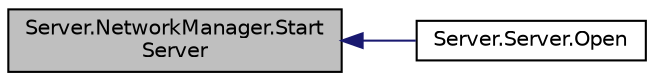 digraph "Server.NetworkManager.StartServer"
{
  edge [fontname="Helvetica",fontsize="10",labelfontname="Helvetica",labelfontsize="10"];
  node [fontname="Helvetica",fontsize="10",shape=record];
  rankdir="LR";
  Node5 [label="Server.NetworkManager.Start\lServer",height=0.2,width=0.4,color="black", fillcolor="grey75", style="filled", fontcolor="black"];
  Node5 -> Node6 [dir="back",color="midnightblue",fontsize="10",style="solid",fontname="Helvetica"];
  Node6 [label="Server.Server.Open",height=0.2,width=0.4,color="black", fillcolor="white", style="filled",URL="$class_server_1_1_server.html#a16a01fa77c0292a83902c19e2619eb58"];
}

